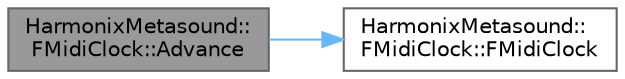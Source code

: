 digraph "HarmonixMetasound::FMidiClock::Advance"
{
 // INTERACTIVE_SVG=YES
 // LATEX_PDF_SIZE
  bgcolor="transparent";
  edge [fontname=Helvetica,fontsize=10,labelfontname=Helvetica,labelfontsize=10];
  node [fontname=Helvetica,fontsize=10,shape=box,height=0.2,width=0.4];
  rankdir="LR";
  Node1 [id="Node000001",label="HarmonixMetasound::\lFMidiClock::Advance",height=0.2,width=0.4,color="gray40", fillcolor="grey60", style="filled", fontcolor="black",tooltip=" "];
  Node1 -> Node2 [id="edge1_Node000001_Node000002",color="steelblue1",style="solid",tooltip=" "];
  Node2 [id="Node000002",label="HarmonixMetasound::\lFMidiClock::FMidiClock",height=0.2,width=0.4,color="grey40", fillcolor="white", style="filled",URL="$d6/de9/classHarmonixMetasound_1_1FMidiClock.html#a56245d94707f8c95d293d87337e4852c",tooltip=" "];
}
